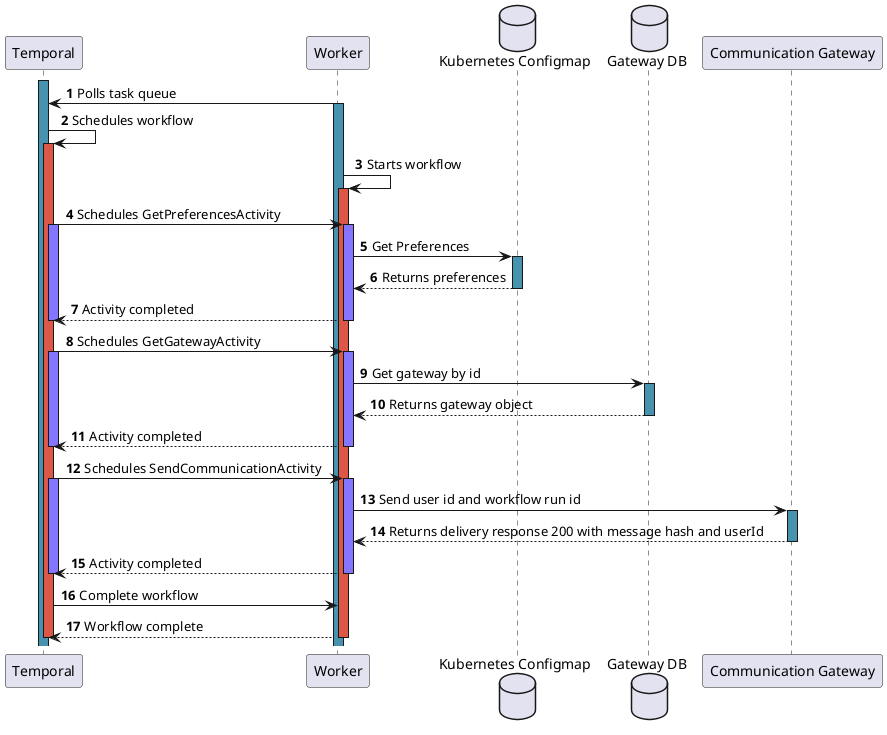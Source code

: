 @startuml Create New Workflow

participant "Temporal" as temporal
participant "Worker" as worker
database "Kubernetes Configmap" as configmap
database "Gateway DB" as gwdb

participant "Communication Gateway" as cgw

autonumber
activate temporal #4793AF

worker -> temporal: Polls task queue
activate worker #4793AF
temporal -> temporal: Schedules workflow
activate temporal #DD5746

worker -> worker: Starts workflow
activate worker #DD5746
temporal -> worker: Schedules GetPreferencesActivity
activate temporal #8576FF
activate worker #8576FF

worker -> configmap: Get Preferences
activate configmap #4793AF
configmap --> worker: Returns preferences
deactivate configmap

worker --> temporal: Activity completed
deactivate worker
deactivate temporal

temporal -> worker: Schedules GetGatewayActivity
activate temporal #8576FF
activate worker #8576FF
worker -> gwdb: Get gateway by id
activate gwdb #4793AF

gwdb --> worker: Returns gateway object
deactivate gwdb

worker --> temporal: Activity completed
deactivate worker
deactivate temporal

temporal -> worker: Schedules SendCommunicationActivity
activate temporal #8576FF
activate worker #8576FF
worker -> cgw: Send user id and workflow run id
activate cgw #4793AF
cgw --> worker: Returns delivery response 200 with message hash and userId
deactivate cgw

worker --> temporal: Activity completed
deactivate worker
deactivate temporal
temporal -> worker: Complete workflow
worker --> temporal: Workflow complete
deactivate worker
deactivate temporal

@enduml

